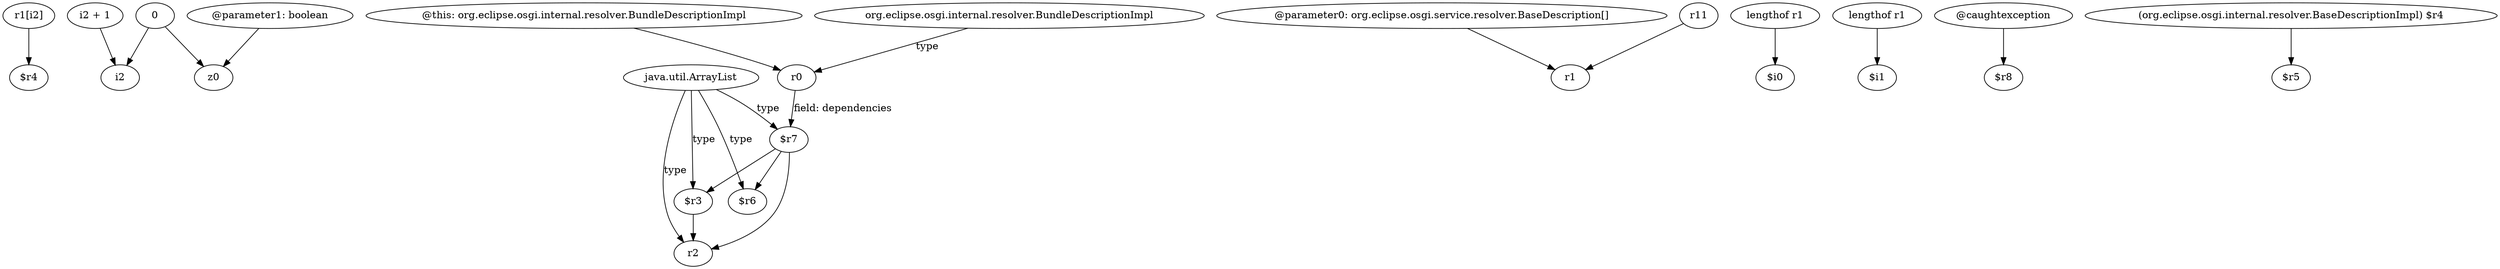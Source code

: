 digraph g {
0[label="r1[i2]"]
1[label="$r4"]
0->1[label=""]
2[label="0"]
3[label="i2"]
2->3[label=""]
4[label="java.util.ArrayList"]
5[label="$r7"]
4->5[label="type"]
6[label="r2"]
4->6[label="type"]
7[label="@parameter0: org.eclipse.osgi.service.resolver.BaseDescription[]"]
8[label="r1"]
7->8[label=""]
9[label="@this: org.eclipse.osgi.internal.resolver.BundleDescriptionImpl"]
10[label="r0"]
9->10[label=""]
11[label="lengthof r1"]
12[label="$i0"]
11->12[label=""]
13[label="$r3"]
13->6[label=""]
14[label="lengthof r1"]
15[label="$i1"]
14->15[label=""]
16[label="@parameter1: boolean"]
17[label="z0"]
16->17[label=""]
5->13[label=""]
18[label="@caughtexception"]
19[label="$r8"]
18->19[label=""]
20[label="org.eclipse.osgi.internal.resolver.BundleDescriptionImpl"]
20->10[label="type"]
10->5[label="field: dependencies"]
21[label="$r6"]
5->21[label=""]
22[label="r11"]
22->8[label=""]
4->21[label="type"]
23[label="i2 + 1"]
23->3[label=""]
5->6[label=""]
24[label="(org.eclipse.osgi.internal.resolver.BaseDescriptionImpl) $r4"]
25[label="$r5"]
24->25[label=""]
4->13[label="type"]
2->17[label=""]
}